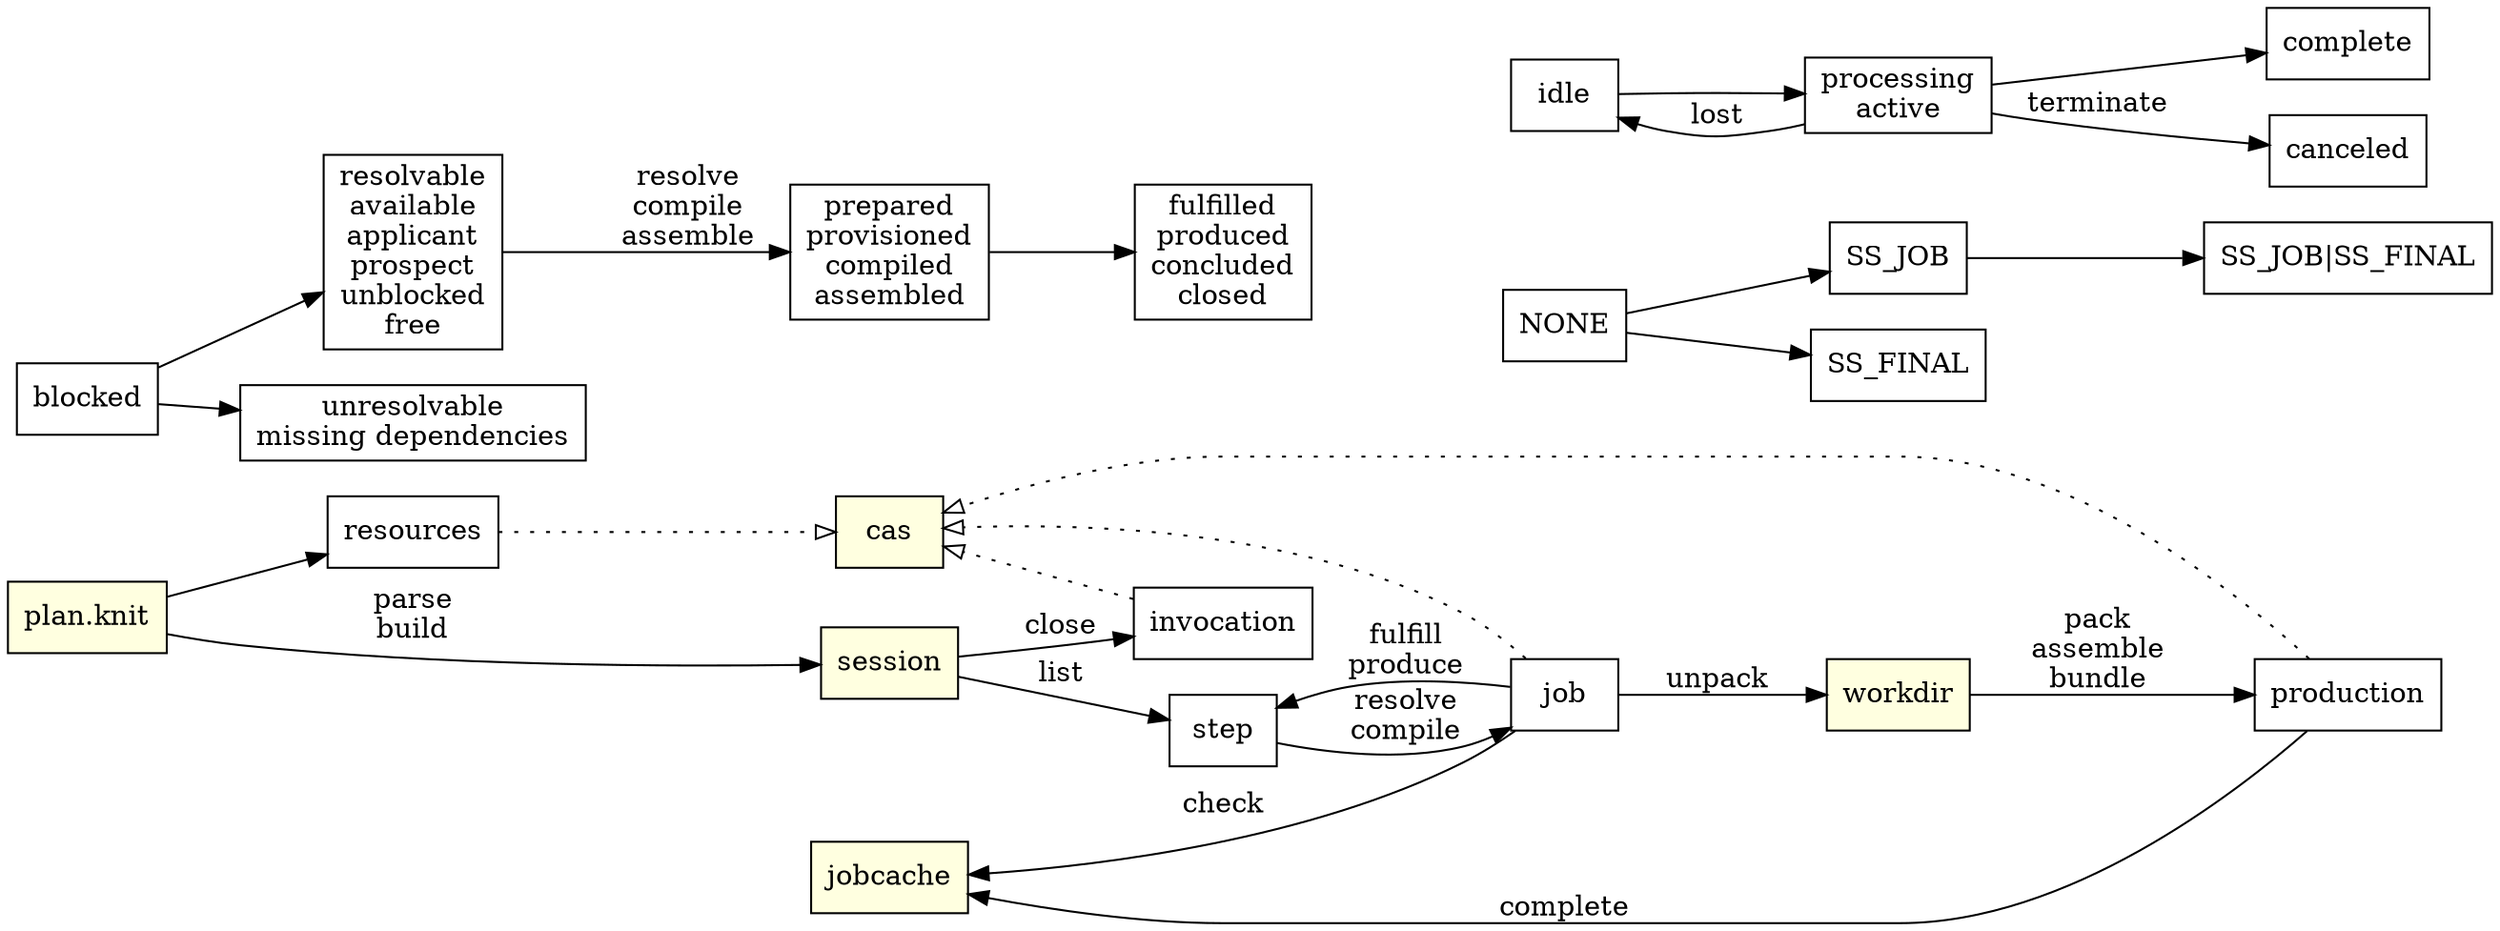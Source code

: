 digraph {
    rankdir=LR;
    node [shape=box];

    {
        node [style=filled,fillcolor=lightyellow];

        // session canonicalization to detect duplicate flows?
        "plan.knit";
        {
            rank=same;
            // .knit/sessions/xxxx
            session;
            // .knit/cas/xx/yyyy
            cas;
            // .knit/jobcache/xx/yyyy
            // TODO this seems more appropriate on the workdir
            // .knit/jobcache/xx/yyyy.pending
            jobcache;
        }
        // .knit/workdirs/xx/yyyy
        workdir;
    }

    "plan.knit" -> session [label="parse\nbuild"];
    "plan.knit" -> resources;
    step -> job [label="resolve\ncompile"];
    job -> jobcache [label=check];
    job -> step [label="fulfill\nproduce"];
    session -> step [label=list];
    session -> invocation [label=close];

    // dispatch
    job -> workdir [label=unpack];
    workdir -> production [label="pack\nassemble\nbundle"];
    production -> jobcache [label=complete];

    {
        edge [style=dotted,arrowhead=empty];
        resources -> cas;
        job -> cas;
        production -> cas;
        invocation -> cas;
    }

    // step states
    blocked;
    resolvable [label="resolvable\navailable\napplicant\nprospect\nunblocked\nfree"];
    prepared [label="prepared\nprovisioned\ncompiled\nassembled"];
    blocked -> resolvable;
    resolvable -> prepared [label="resolve\ncompile\nassemble"];
    prepared -> "fulfilled\nproduced\nconcluded\nclosed";
    blocked -> "unresolvable\nmissing dependencies";

    // step flags
    NONE -> SS_JOB -> "SS_JOB|SS_FINAL";
    NONE -> SS_FINAL;

    // job states
    processing [label="processing\nactive"];
    idle -> processing -> complete;
    processing -> canceled [label=terminate];
    processing -> idle [label=lost];

    { rank=same; idle; NONE; job; }
}
